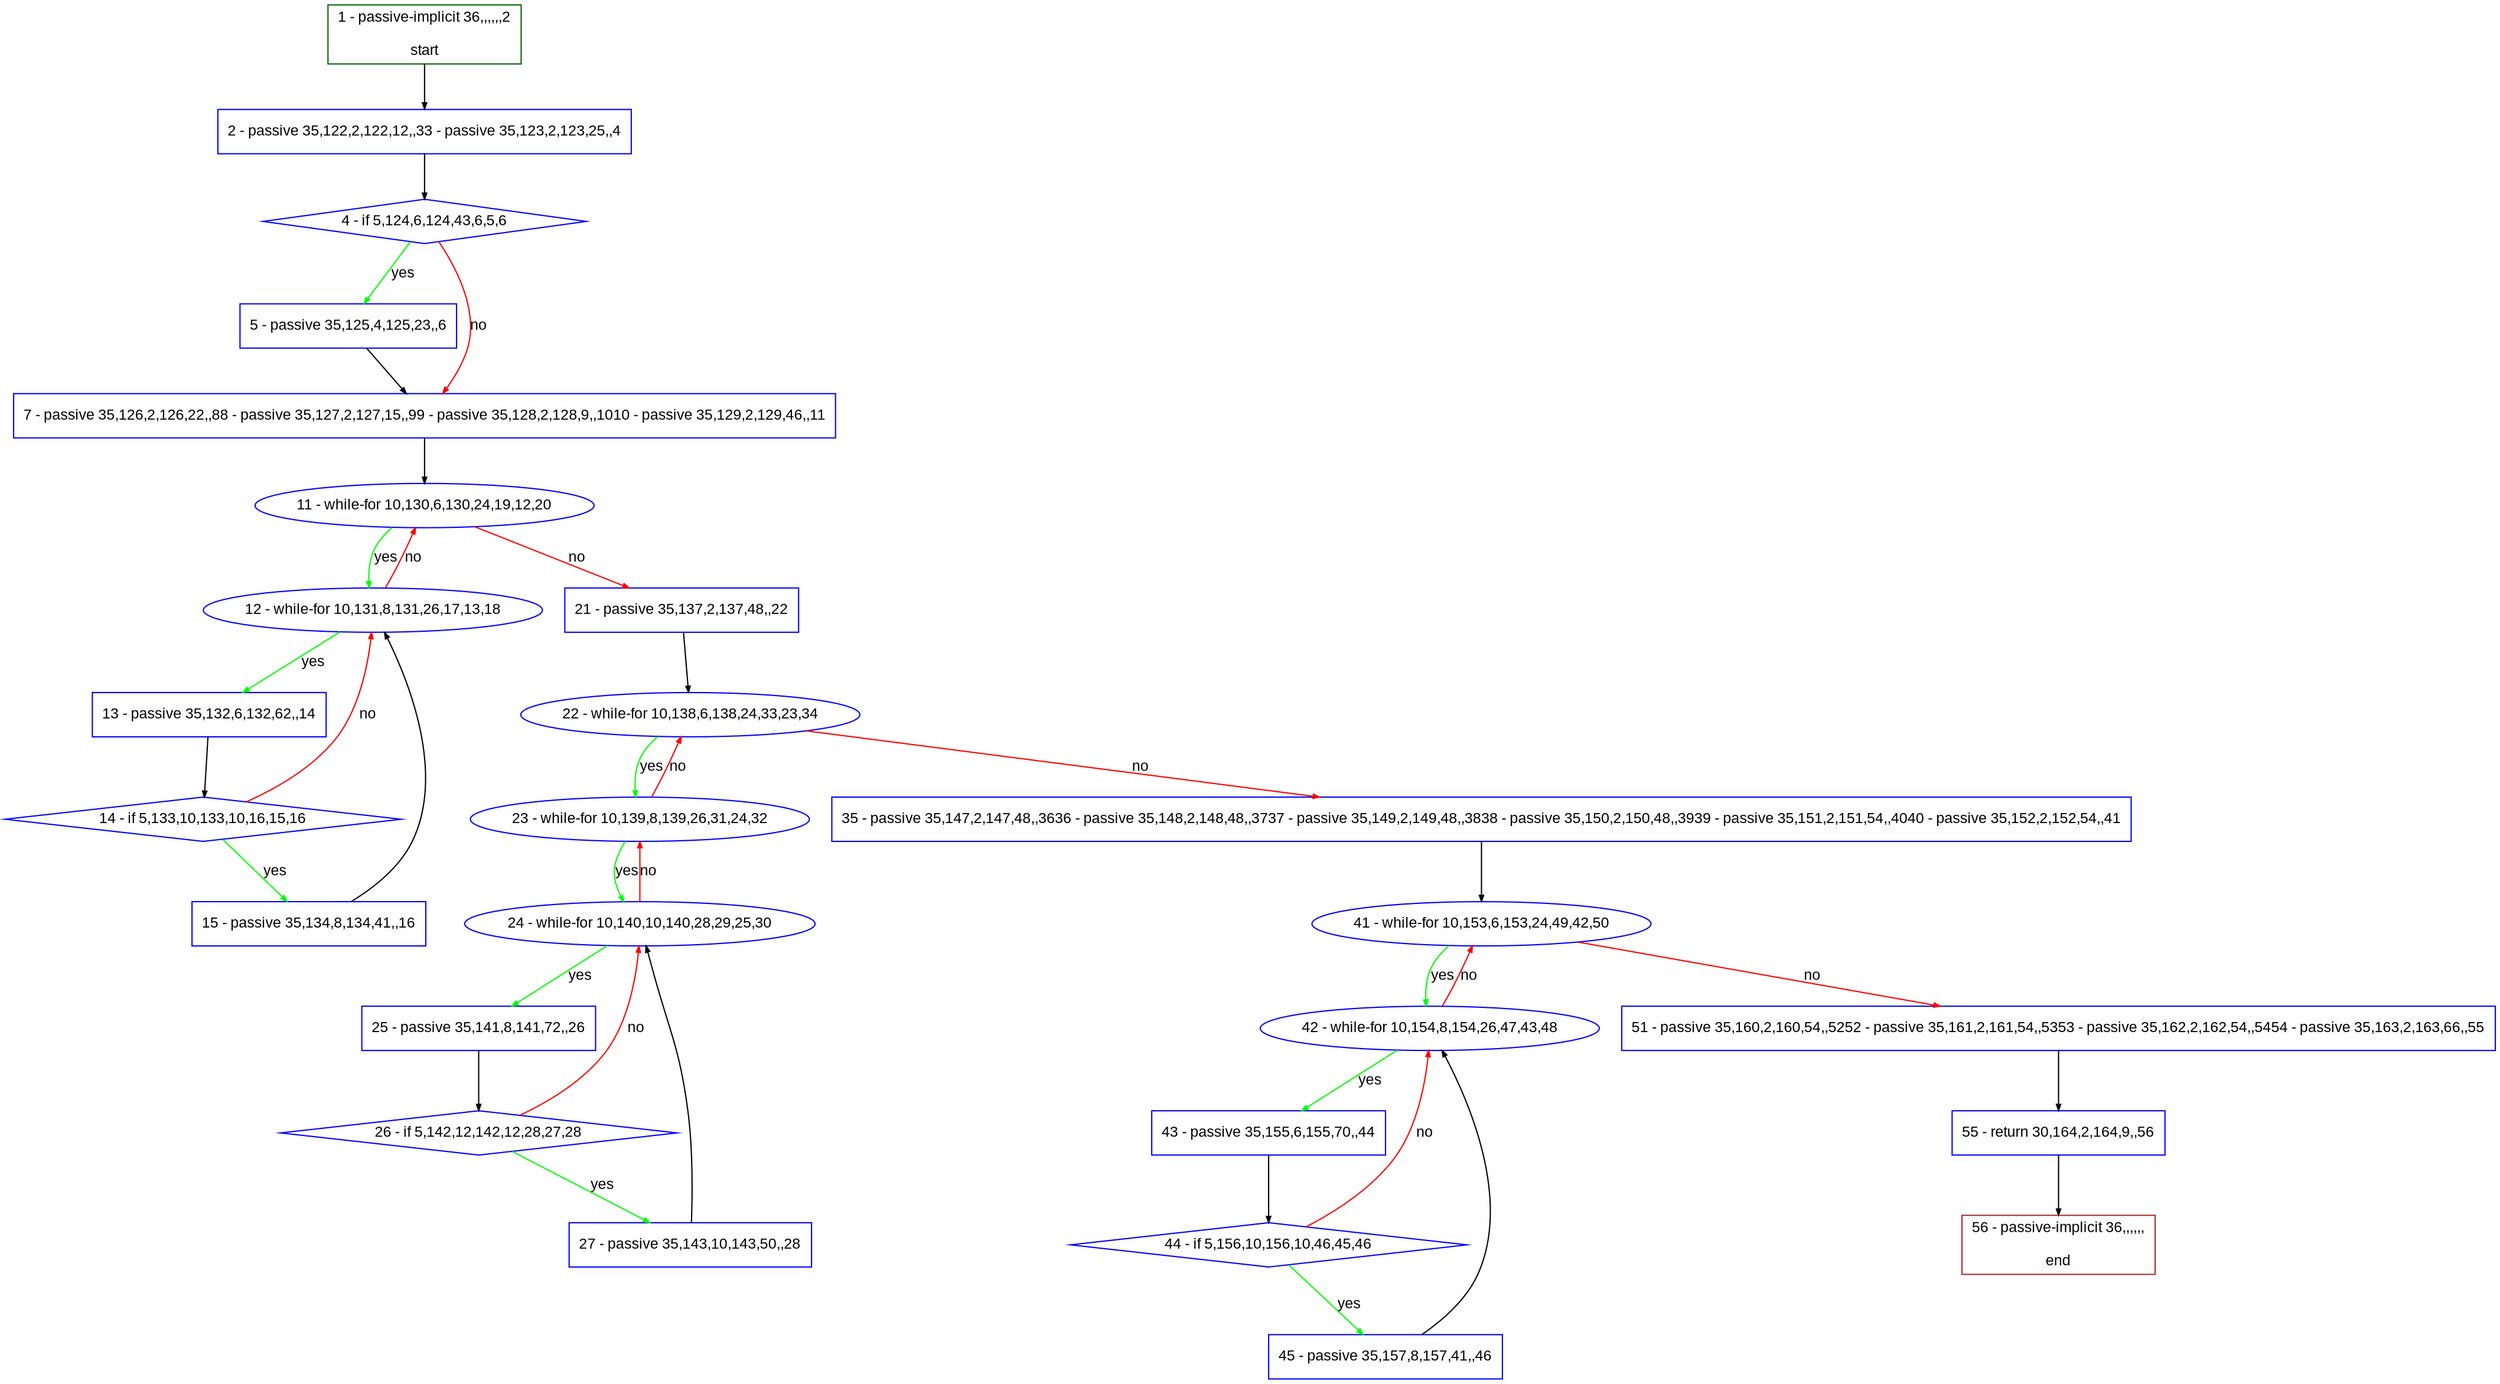 digraph "" {
  graph [pack="true", label="", fontsize="12", packmode="clust", fontname="Arial", fillcolor="#FFFFCC", bgcolor="white", style="rounded,filled", compound="true"];
  node [node_initialized="no", label="", color="grey", fontsize="12", fillcolor="white", fontname="Arial", style="filled", shape="rectangle", compound="true", fixedsize="false"];
  edge [fontcolor="black", arrowhead="normal", arrowtail="none", arrowsize="0.5", ltail="", label="", color="black", fontsize="12", lhead="", fontname="Arial", dir="forward", compound="true"];
  __N1 [label="2 - passive 35,122,2,122,12,,33 - passive 35,123,2,123,25,,4", color="#0000ff", fillcolor="#ffffff", style="filled", shape="box"];
  __N2 [label="1 - passive-implicit 36,,,,,,2\n\nstart", color="#006400", fillcolor="#ffffff", style="filled", shape="box"];
  __N3 [label="4 - if 5,124,6,124,43,6,5,6", color="#0000ff", fillcolor="#ffffff", style="filled", shape="diamond"];
  __N4 [label="5 - passive 35,125,4,125,23,,6", color="#0000ff", fillcolor="#ffffff", style="filled", shape="box"];
  __N5 [label="7 - passive 35,126,2,126,22,,88 - passive 35,127,2,127,15,,99 - passive 35,128,2,128,9,,1010 - passive 35,129,2,129,46,,11", color="#0000ff", fillcolor="#ffffff", style="filled", shape="box"];
  __N6 [label="11 - while-for 10,130,6,130,24,19,12,20", color="#0000ff", fillcolor="#ffffff", style="filled", shape="oval"];
  __N7 [label="12 - while-for 10,131,8,131,26,17,13,18", color="#0000ff", fillcolor="#ffffff", style="filled", shape="oval"];
  __N8 [label="21 - passive 35,137,2,137,48,,22", color="#0000ff", fillcolor="#ffffff", style="filled", shape="box"];
  __N9 [label="13 - passive 35,132,6,132,62,,14", color="#0000ff", fillcolor="#ffffff", style="filled", shape="box"];
  __N10 [label="14 - if 5,133,10,133,10,16,15,16", color="#0000ff", fillcolor="#ffffff", style="filled", shape="diamond"];
  __N11 [label="15 - passive 35,134,8,134,41,,16", color="#0000ff", fillcolor="#ffffff", style="filled", shape="box"];
  __N12 [label="22 - while-for 10,138,6,138,24,33,23,34", color="#0000ff", fillcolor="#ffffff", style="filled", shape="oval"];
  __N13 [label="23 - while-for 10,139,8,139,26,31,24,32", color="#0000ff", fillcolor="#ffffff", style="filled", shape="oval"];
  __N14 [label="35 - passive 35,147,2,147,48,,3636 - passive 35,148,2,148,48,,3737 - passive 35,149,2,149,48,,3838 - passive 35,150,2,150,48,,3939 - passive 35,151,2,151,54,,4040 - passive 35,152,2,152,54,,41", color="#0000ff", fillcolor="#ffffff", style="filled", shape="box"];
  __N15 [label="24 - while-for 10,140,10,140,28,29,25,30", color="#0000ff", fillcolor="#ffffff", style="filled", shape="oval"];
  __N16 [label="25 - passive 35,141,8,141,72,,26", color="#0000ff", fillcolor="#ffffff", style="filled", shape="box"];
  __N17 [label="26 - if 5,142,12,142,12,28,27,28", color="#0000ff", fillcolor="#ffffff", style="filled", shape="diamond"];
  __N18 [label="27 - passive 35,143,10,143,50,,28", color="#0000ff", fillcolor="#ffffff", style="filled", shape="box"];
  __N19 [label="41 - while-for 10,153,6,153,24,49,42,50", color="#0000ff", fillcolor="#ffffff", style="filled", shape="oval"];
  __N20 [label="42 - while-for 10,154,8,154,26,47,43,48", color="#0000ff", fillcolor="#ffffff", style="filled", shape="oval"];
  __N21 [label="51 - passive 35,160,2,160,54,,5252 - passive 35,161,2,161,54,,5353 - passive 35,162,2,162,54,,5454 - passive 35,163,2,163,66,,55", color="#0000ff", fillcolor="#ffffff", style="filled", shape="box"];
  __N22 [label="43 - passive 35,155,6,155,70,,44", color="#0000ff", fillcolor="#ffffff", style="filled", shape="box"];
  __N23 [label="44 - if 5,156,10,156,10,46,45,46", color="#0000ff", fillcolor="#ffffff", style="filled", shape="diamond"];
  __N24 [label="45 - passive 35,157,8,157,41,,46", color="#0000ff", fillcolor="#ffffff", style="filled", shape="box"];
  __N25 [label="55 - return 30,164,2,164,9,,56", color="#0000ff", fillcolor="#ffffff", style="filled", shape="box"];
  __N26 [label="56 - passive-implicit 36,,,,,,\n\nend", color="#a52a2a", fillcolor="#ffffff", style="filled", shape="box"];
  __N2 -> __N1 [arrowhead="normal", arrowtail="none", color="#000000", label="", dir="forward"];
  __N1 -> __N3 [arrowhead="normal", arrowtail="none", color="#000000", label="", dir="forward"];
  __N3 -> __N4 [arrowhead="normal", arrowtail="none", color="#00ff00", label="yes", dir="forward"];
  __N3 -> __N5 [arrowhead="normal", arrowtail="none", color="#ff0000", label="no", dir="forward"];
  __N4 -> __N5 [arrowhead="normal", arrowtail="none", color="#000000", label="", dir="forward"];
  __N5 -> __N6 [arrowhead="normal", arrowtail="none", color="#000000", label="", dir="forward"];
  __N6 -> __N7 [arrowhead="normal", arrowtail="none", color="#00ff00", label="yes", dir="forward"];
  __N7 -> __N6 [arrowhead="normal", arrowtail="none", color="#ff0000", label="no", dir="forward"];
  __N6 -> __N8 [arrowhead="normal", arrowtail="none", color="#ff0000", label="no", dir="forward"];
  __N7 -> __N9 [arrowhead="normal", arrowtail="none", color="#00ff00", label="yes", dir="forward"];
  __N9 -> __N10 [arrowhead="normal", arrowtail="none", color="#000000", label="", dir="forward"];
  __N10 -> __N7 [arrowhead="normal", arrowtail="none", color="#ff0000", label="no", dir="forward"];
  __N10 -> __N11 [arrowhead="normal", arrowtail="none", color="#00ff00", label="yes", dir="forward"];
  __N11 -> __N7 [arrowhead="normal", arrowtail="none", color="#000000", label="", dir="forward"];
  __N8 -> __N12 [arrowhead="normal", arrowtail="none", color="#000000", label="", dir="forward"];
  __N12 -> __N13 [arrowhead="normal", arrowtail="none", color="#00ff00", label="yes", dir="forward"];
  __N13 -> __N12 [arrowhead="normal", arrowtail="none", color="#ff0000", label="no", dir="forward"];
  __N12 -> __N14 [arrowhead="normal", arrowtail="none", color="#ff0000", label="no", dir="forward"];
  __N13 -> __N15 [arrowhead="normal", arrowtail="none", color="#00ff00", label="yes", dir="forward"];
  __N15 -> __N13 [arrowhead="normal", arrowtail="none", color="#ff0000", label="no", dir="forward"];
  __N15 -> __N16 [arrowhead="normal", arrowtail="none", color="#00ff00", label="yes", dir="forward"];
  __N16 -> __N17 [arrowhead="normal", arrowtail="none", color="#000000", label="", dir="forward"];
  __N17 -> __N15 [arrowhead="normal", arrowtail="none", color="#ff0000", label="no", dir="forward"];
  __N17 -> __N18 [arrowhead="normal", arrowtail="none", color="#00ff00", label="yes", dir="forward"];
  __N18 -> __N15 [arrowhead="normal", arrowtail="none", color="#000000", label="", dir="forward"];
  __N14 -> __N19 [arrowhead="normal", arrowtail="none", color="#000000", label="", dir="forward"];
  __N19 -> __N20 [arrowhead="normal", arrowtail="none", color="#00ff00", label="yes", dir="forward"];
  __N20 -> __N19 [arrowhead="normal", arrowtail="none", color="#ff0000", label="no", dir="forward"];
  __N19 -> __N21 [arrowhead="normal", arrowtail="none", color="#ff0000", label="no", dir="forward"];
  __N20 -> __N22 [arrowhead="normal", arrowtail="none", color="#00ff00", label="yes", dir="forward"];
  __N22 -> __N23 [arrowhead="normal", arrowtail="none", color="#000000", label="", dir="forward"];
  __N23 -> __N20 [arrowhead="normal", arrowtail="none", color="#ff0000", label="no", dir="forward"];
  __N23 -> __N24 [arrowhead="normal", arrowtail="none", color="#00ff00", label="yes", dir="forward"];
  __N24 -> __N20 [arrowhead="normal", arrowtail="none", color="#000000", label="", dir="forward"];
  __N21 -> __N25 [arrowhead="normal", arrowtail="none", color="#000000", label="", dir="forward"];
  __N25 -> __N26 [arrowhead="normal", arrowtail="none", color="#000000", label="", dir="forward"];
}
